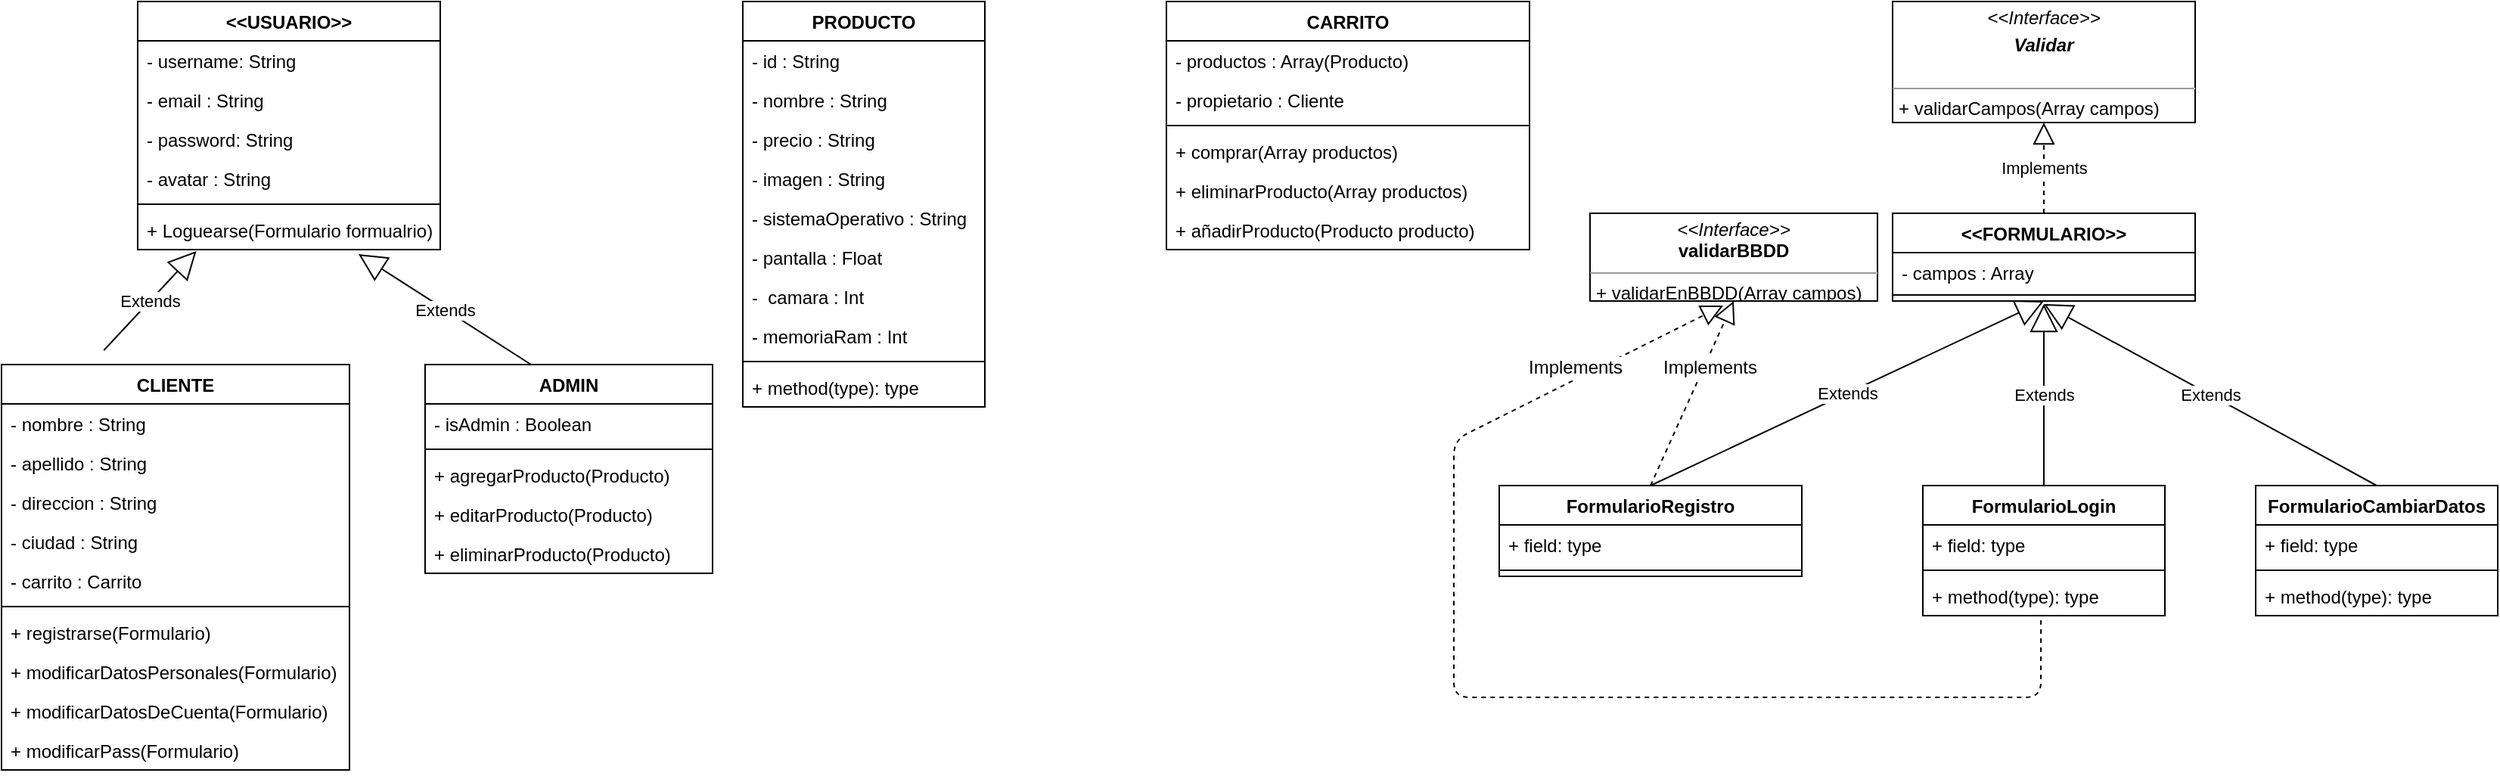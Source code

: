 <mxfile version="12.5.1" type="device"><diagram id="o7FhQKakExsv8hvBHXit" name="Page-1"><mxGraphModel dx="1662" dy="762" grid="1" gridSize="10" guides="1" tooltips="1" connect="1" arrows="1" fold="1" page="1" pageScale="1" pageWidth="850" pageHeight="1100" math="0" shadow="0"><root><mxCell id="0"/><mxCell id="1" parent="0"/><mxCell id="nOHokFWjGs4-2SO-oQG--10" value="&lt;&lt;USUARIO&gt;&gt;" style="swimlane;fontStyle=1;align=center;verticalAlign=top;childLayout=stackLayout;horizontal=1;startSize=26;horizontalStack=0;resizeParent=1;resizeParentMax=0;resizeLast=0;collapsible=1;marginBottom=0;" vertex="1" parent="1"><mxGeometry x="120" width="200" height="164" as="geometry"/></mxCell><mxCell id="nOHokFWjGs4-2SO-oQG--11" value="- username: String" style="text;strokeColor=none;fillColor=none;align=left;verticalAlign=top;spacingLeft=4;spacingRight=4;overflow=hidden;rotatable=0;points=[[0,0.5],[1,0.5]];portConstraint=eastwest;" vertex="1" parent="nOHokFWjGs4-2SO-oQG--10"><mxGeometry y="26" width="200" height="26" as="geometry"/></mxCell><mxCell id="nOHokFWjGs4-2SO-oQG--14" value="- email : String" style="text;strokeColor=none;fillColor=none;align=left;verticalAlign=top;spacingLeft=4;spacingRight=4;overflow=hidden;rotatable=0;points=[[0,0.5],[1,0.5]];portConstraint=eastwest;" vertex="1" parent="nOHokFWjGs4-2SO-oQG--10"><mxGeometry y="52" width="200" height="26" as="geometry"/></mxCell><mxCell id="nOHokFWjGs4-2SO-oQG--15" value="- password: String" style="text;strokeColor=none;fillColor=none;align=left;verticalAlign=top;spacingLeft=4;spacingRight=4;overflow=hidden;rotatable=0;points=[[0,0.5],[1,0.5]];portConstraint=eastwest;" vertex="1" parent="nOHokFWjGs4-2SO-oQG--10"><mxGeometry y="78" width="200" height="26" as="geometry"/></mxCell><mxCell id="nOHokFWjGs4-2SO-oQG--16" value="- avatar : String&#10;" style="text;strokeColor=none;fillColor=none;align=left;verticalAlign=top;spacingLeft=4;spacingRight=4;overflow=hidden;rotatable=0;points=[[0,0.5],[1,0.5]];portConstraint=eastwest;" vertex="1" parent="nOHokFWjGs4-2SO-oQG--10"><mxGeometry y="104" width="200" height="26" as="geometry"/></mxCell><mxCell id="nOHokFWjGs4-2SO-oQG--12" value="" style="line;strokeWidth=1;fillColor=none;align=left;verticalAlign=middle;spacingTop=-1;spacingLeft=3;spacingRight=3;rotatable=0;labelPosition=right;points=[];portConstraint=eastwest;" vertex="1" parent="nOHokFWjGs4-2SO-oQG--10"><mxGeometry y="130" width="200" height="8" as="geometry"/></mxCell><mxCell id="nOHokFWjGs4-2SO-oQG--13" value="+ Loguearse(Formulario formualrio)" style="text;strokeColor=none;fillColor=none;align=left;verticalAlign=top;spacingLeft=4;spacingRight=4;overflow=hidden;rotatable=0;points=[[0,0.5],[1,0.5]];portConstraint=eastwest;" vertex="1" parent="nOHokFWjGs4-2SO-oQG--10"><mxGeometry y="138" width="200" height="26" as="geometry"/></mxCell><mxCell id="nOHokFWjGs4-2SO-oQG--18" value="CLIENTE" style="swimlane;fontStyle=1;align=center;verticalAlign=top;childLayout=stackLayout;horizontal=1;startSize=26;horizontalStack=0;resizeParent=1;resizeParentMax=0;resizeLast=0;collapsible=1;marginBottom=0;" vertex="1" parent="1"><mxGeometry x="30" y="240" width="230" height="268" as="geometry"/></mxCell><mxCell id="nOHokFWjGs4-2SO-oQG--19" value="- nombre : String" style="text;strokeColor=none;fillColor=none;align=left;verticalAlign=top;spacingLeft=4;spacingRight=4;overflow=hidden;rotatable=0;points=[[0,0.5],[1,0.5]];portConstraint=eastwest;" vertex="1" parent="nOHokFWjGs4-2SO-oQG--18"><mxGeometry y="26" width="230" height="26" as="geometry"/></mxCell><mxCell id="nOHokFWjGs4-2SO-oQG--34" value="- apellido : String" style="text;strokeColor=none;fillColor=none;align=left;verticalAlign=top;spacingLeft=4;spacingRight=4;overflow=hidden;rotatable=0;points=[[0,0.5],[1,0.5]];portConstraint=eastwest;" vertex="1" parent="nOHokFWjGs4-2SO-oQG--18"><mxGeometry y="52" width="230" height="26" as="geometry"/></mxCell><mxCell id="nOHokFWjGs4-2SO-oQG--35" value="- direccion : String&#10;" style="text;strokeColor=none;fillColor=none;align=left;verticalAlign=top;spacingLeft=4;spacingRight=4;overflow=hidden;rotatable=0;points=[[0,0.5],[1,0.5]];portConstraint=eastwest;" vertex="1" parent="nOHokFWjGs4-2SO-oQG--18"><mxGeometry y="78" width="230" height="26" as="geometry"/></mxCell><mxCell id="nOHokFWjGs4-2SO-oQG--36" value="- ciudad : String" style="text;strokeColor=none;fillColor=none;align=left;verticalAlign=top;spacingLeft=4;spacingRight=4;overflow=hidden;rotatable=0;points=[[0,0.5],[1,0.5]];portConstraint=eastwest;" vertex="1" parent="nOHokFWjGs4-2SO-oQG--18"><mxGeometry y="104" width="230" height="26" as="geometry"/></mxCell><mxCell id="nOHokFWjGs4-2SO-oQG--77" value="- carrito : Carrito" style="text;strokeColor=none;fillColor=none;align=left;verticalAlign=top;spacingLeft=4;spacingRight=4;overflow=hidden;rotatable=0;points=[[0,0.5],[1,0.5]];portConstraint=eastwest;" vertex="1" parent="nOHokFWjGs4-2SO-oQG--18"><mxGeometry y="130" width="230" height="26" as="geometry"/></mxCell><mxCell id="nOHokFWjGs4-2SO-oQG--20" value="" style="line;strokeWidth=1;fillColor=none;align=left;verticalAlign=middle;spacingTop=-1;spacingLeft=3;spacingRight=3;rotatable=0;labelPosition=right;points=[];portConstraint=eastwest;" vertex="1" parent="nOHokFWjGs4-2SO-oQG--18"><mxGeometry y="156" width="230" height="8" as="geometry"/></mxCell><mxCell id="nOHokFWjGs4-2SO-oQG--21" value="+ registrarse(Formulario)" style="text;strokeColor=none;fillColor=none;align=left;verticalAlign=top;spacingLeft=4;spacingRight=4;overflow=hidden;rotatable=0;points=[[0,0.5],[1,0.5]];portConstraint=eastwest;" vertex="1" parent="nOHokFWjGs4-2SO-oQG--18"><mxGeometry y="164" width="230" height="26" as="geometry"/></mxCell><mxCell id="nOHokFWjGs4-2SO-oQG--37" value="+ modificarDatosPersonales(Formulario)" style="text;strokeColor=none;fillColor=none;align=left;verticalAlign=top;spacingLeft=4;spacingRight=4;overflow=hidden;rotatable=0;points=[[0,0.5],[1,0.5]];portConstraint=eastwest;" vertex="1" parent="nOHokFWjGs4-2SO-oQG--18"><mxGeometry y="190" width="230" height="26" as="geometry"/></mxCell><mxCell id="nOHokFWjGs4-2SO-oQG--38" value="+ modificarDatosDeCuenta(Formulario)" style="text;strokeColor=none;fillColor=none;align=left;verticalAlign=top;spacingLeft=4;spacingRight=4;overflow=hidden;rotatable=0;points=[[0,0.5],[1,0.5]];portConstraint=eastwest;" vertex="1" parent="nOHokFWjGs4-2SO-oQG--18"><mxGeometry y="216" width="230" height="26" as="geometry"/></mxCell><mxCell id="nOHokFWjGs4-2SO-oQG--39" value="+ modificarPass(Formulario)" style="text;strokeColor=none;fillColor=none;align=left;verticalAlign=top;spacingLeft=4;spacingRight=4;overflow=hidden;rotatable=0;points=[[0,0.5],[1,0.5]];portConstraint=eastwest;" vertex="1" parent="nOHokFWjGs4-2SO-oQG--18"><mxGeometry y="242" width="230" height="26" as="geometry"/></mxCell><mxCell id="nOHokFWjGs4-2SO-oQG--29" value="Extends" style="endArrow=block;endSize=16;endFill=0;html=1;exitX=0.294;exitY=-0.035;exitDx=0;exitDy=0;exitPerimeter=0;entryX=0.194;entryY=1.038;entryDx=0;entryDy=0;entryPerimeter=0;" edge="1" parent="1" source="nOHokFWjGs4-2SO-oQG--18" target="nOHokFWjGs4-2SO-oQG--13"><mxGeometry width="160" relative="1" as="geometry"><mxPoint x="40" y="210" as="sourcePoint"/><mxPoint x="40" y="430" as="targetPoint"/></mxGeometry></mxCell><mxCell id="nOHokFWjGs4-2SO-oQG--31" value="Extends" style="endArrow=block;endSize=16;endFill=0;html=1;exitX=0.5;exitY=0;exitDx=0;exitDy=0;entryX=0.73;entryY=1.115;entryDx=0;entryDy=0;entryPerimeter=0;" edge="1" parent="1" target="nOHokFWjGs4-2SO-oQG--13"><mxGeometry width="160" relative="1" as="geometry"><mxPoint x="380" y="240" as="sourcePoint"/><mxPoint x="280" y="170" as="targetPoint"/><Array as="points"/></mxGeometry></mxCell><mxCell id="nOHokFWjGs4-2SO-oQG--54" value="ADMIN" style="swimlane;fontStyle=1;align=center;verticalAlign=top;childLayout=stackLayout;horizontal=1;startSize=26;horizontalStack=0;resizeParent=1;resizeParentMax=0;resizeLast=0;collapsible=1;marginBottom=0;" vertex="1" parent="1"><mxGeometry x="310" y="240" width="190" height="138" as="geometry"/></mxCell><mxCell id="nOHokFWjGs4-2SO-oQG--55" value="- isAdmin : Boolean" style="text;strokeColor=none;fillColor=none;align=left;verticalAlign=top;spacingLeft=4;spacingRight=4;overflow=hidden;rotatable=0;points=[[0,0.5],[1,0.5]];portConstraint=eastwest;" vertex="1" parent="nOHokFWjGs4-2SO-oQG--54"><mxGeometry y="26" width="190" height="26" as="geometry"/></mxCell><mxCell id="nOHokFWjGs4-2SO-oQG--56" value="" style="line;strokeWidth=1;fillColor=none;align=left;verticalAlign=middle;spacingTop=-1;spacingLeft=3;spacingRight=3;rotatable=0;labelPosition=right;points=[];portConstraint=eastwest;" vertex="1" parent="nOHokFWjGs4-2SO-oQG--54"><mxGeometry y="52" width="190" height="8" as="geometry"/></mxCell><mxCell id="nOHokFWjGs4-2SO-oQG--57" value="+ agregarProducto(Producto)" style="text;strokeColor=none;fillColor=none;align=left;verticalAlign=top;spacingLeft=4;spacingRight=4;overflow=hidden;rotatable=0;points=[[0,0.5],[1,0.5]];portConstraint=eastwest;" vertex="1" parent="nOHokFWjGs4-2SO-oQG--54"><mxGeometry y="60" width="190" height="26" as="geometry"/></mxCell><mxCell id="nOHokFWjGs4-2SO-oQG--58" value="+ editarProducto(Producto)" style="text;strokeColor=none;fillColor=none;align=left;verticalAlign=top;spacingLeft=4;spacingRight=4;overflow=hidden;rotatable=0;points=[[0,0.5],[1,0.5]];portConstraint=eastwest;" vertex="1" parent="nOHokFWjGs4-2SO-oQG--54"><mxGeometry y="86" width="190" height="26" as="geometry"/></mxCell><mxCell id="nOHokFWjGs4-2SO-oQG--59" value="+ eliminarProducto(Producto)" style="text;strokeColor=none;fillColor=none;align=left;verticalAlign=top;spacingLeft=4;spacingRight=4;overflow=hidden;rotatable=0;points=[[0,0.5],[1,0.5]];portConstraint=eastwest;" vertex="1" parent="nOHokFWjGs4-2SO-oQG--54"><mxGeometry y="112" width="190" height="26" as="geometry"/></mxCell><mxCell id="nOHokFWjGs4-2SO-oQG--65" value="PRODUCTO" style="swimlane;fontStyle=1;align=center;verticalAlign=top;childLayout=stackLayout;horizontal=1;startSize=26;horizontalStack=0;resizeParent=1;resizeParentMax=0;resizeLast=0;collapsible=1;marginBottom=0;" vertex="1" parent="1"><mxGeometry x="520" width="160" height="268" as="geometry"/></mxCell><mxCell id="nOHokFWjGs4-2SO-oQG--72" value="- id : String" style="text;strokeColor=none;fillColor=none;align=left;verticalAlign=top;spacingLeft=4;spacingRight=4;overflow=hidden;rotatable=0;points=[[0,0.5],[1,0.5]];portConstraint=eastwest;" vertex="1" parent="nOHokFWjGs4-2SO-oQG--65"><mxGeometry y="26" width="160" height="26" as="geometry"/></mxCell><mxCell id="nOHokFWjGs4-2SO-oQG--66" value="- nombre : String" style="text;strokeColor=none;fillColor=none;align=left;verticalAlign=top;spacingLeft=4;spacingRight=4;overflow=hidden;rotatable=0;points=[[0,0.5],[1,0.5]];portConstraint=eastwest;" vertex="1" parent="nOHokFWjGs4-2SO-oQG--65"><mxGeometry y="52" width="160" height="26" as="geometry"/></mxCell><mxCell id="nOHokFWjGs4-2SO-oQG--69" value="- precio : String" style="text;strokeColor=none;fillColor=none;align=left;verticalAlign=top;spacingLeft=4;spacingRight=4;overflow=hidden;rotatable=0;points=[[0,0.5],[1,0.5]];portConstraint=eastwest;" vertex="1" parent="nOHokFWjGs4-2SO-oQG--65"><mxGeometry y="78" width="160" height="26" as="geometry"/></mxCell><mxCell id="nOHokFWjGs4-2SO-oQG--71" value="- imagen : String" style="text;strokeColor=none;fillColor=none;align=left;verticalAlign=top;spacingLeft=4;spacingRight=4;overflow=hidden;rotatable=0;points=[[0,0.5],[1,0.5]];portConstraint=eastwest;" vertex="1" parent="nOHokFWjGs4-2SO-oQG--65"><mxGeometry y="104" width="160" height="26" as="geometry"/></mxCell><mxCell id="nOHokFWjGs4-2SO-oQG--73" value="- sistemaOperativo : String" style="text;strokeColor=none;fillColor=none;align=left;verticalAlign=top;spacingLeft=4;spacingRight=4;overflow=hidden;rotatable=0;points=[[0,0.5],[1,0.5]];portConstraint=eastwest;" vertex="1" parent="nOHokFWjGs4-2SO-oQG--65"><mxGeometry y="130" width="160" height="26" as="geometry"/></mxCell><mxCell id="nOHokFWjGs4-2SO-oQG--74" value="- pantalla : Float" style="text;strokeColor=none;fillColor=none;align=left;verticalAlign=top;spacingLeft=4;spacingRight=4;overflow=hidden;rotatable=0;points=[[0,0.5],[1,0.5]];portConstraint=eastwest;" vertex="1" parent="nOHokFWjGs4-2SO-oQG--65"><mxGeometry y="156" width="160" height="26" as="geometry"/></mxCell><mxCell id="nOHokFWjGs4-2SO-oQG--75" value="-  camara : Int" style="text;strokeColor=none;fillColor=none;align=left;verticalAlign=top;spacingLeft=4;spacingRight=4;overflow=hidden;rotatable=0;points=[[0,0.5],[1,0.5]];portConstraint=eastwest;" vertex="1" parent="nOHokFWjGs4-2SO-oQG--65"><mxGeometry y="182" width="160" height="26" as="geometry"/></mxCell><mxCell id="nOHokFWjGs4-2SO-oQG--76" value="- memoriaRam : Int" style="text;strokeColor=none;fillColor=none;align=left;verticalAlign=top;spacingLeft=4;spacingRight=4;overflow=hidden;rotatable=0;points=[[0,0.5],[1,0.5]];portConstraint=eastwest;" vertex="1" parent="nOHokFWjGs4-2SO-oQG--65"><mxGeometry y="208" width="160" height="26" as="geometry"/></mxCell><mxCell id="nOHokFWjGs4-2SO-oQG--67" value="" style="line;strokeWidth=1;fillColor=none;align=left;verticalAlign=middle;spacingTop=-1;spacingLeft=3;spacingRight=3;rotatable=0;labelPosition=right;points=[];portConstraint=eastwest;" vertex="1" parent="nOHokFWjGs4-2SO-oQG--65"><mxGeometry y="234" width="160" height="8" as="geometry"/></mxCell><mxCell id="nOHokFWjGs4-2SO-oQG--68" value="+ method(type): type" style="text;strokeColor=none;fillColor=none;align=left;verticalAlign=top;spacingLeft=4;spacingRight=4;overflow=hidden;rotatable=0;points=[[0,0.5],[1,0.5]];portConstraint=eastwest;" vertex="1" parent="nOHokFWjGs4-2SO-oQG--65"><mxGeometry y="242" width="160" height="26" as="geometry"/></mxCell><mxCell id="nOHokFWjGs4-2SO-oQG--78" value="CARRITO" style="swimlane;fontStyle=1;align=center;verticalAlign=top;childLayout=stackLayout;horizontal=1;startSize=26;horizontalStack=0;resizeParent=1;resizeParentMax=0;resizeLast=0;collapsible=1;marginBottom=0;" vertex="1" parent="1"><mxGeometry x="800" width="240" height="164" as="geometry"/></mxCell><mxCell id="nOHokFWjGs4-2SO-oQG--79" value="- productos : Array(Producto)" style="text;strokeColor=none;fillColor=none;align=left;verticalAlign=top;spacingLeft=4;spacingRight=4;overflow=hidden;rotatable=0;points=[[0,0.5],[1,0.5]];portConstraint=eastwest;" vertex="1" parent="nOHokFWjGs4-2SO-oQG--78"><mxGeometry y="26" width="240" height="26" as="geometry"/></mxCell><mxCell id="nOHokFWjGs4-2SO-oQG--82" value="- propietario : Cliente" style="text;strokeColor=none;fillColor=none;align=left;verticalAlign=top;spacingLeft=4;spacingRight=4;overflow=hidden;rotatable=0;points=[[0,0.5],[1,0.5]];portConstraint=eastwest;" vertex="1" parent="nOHokFWjGs4-2SO-oQG--78"><mxGeometry y="52" width="240" height="26" as="geometry"/></mxCell><mxCell id="nOHokFWjGs4-2SO-oQG--80" value="" style="line;strokeWidth=1;fillColor=none;align=left;verticalAlign=middle;spacingTop=-1;spacingLeft=3;spacingRight=3;rotatable=0;labelPosition=right;points=[];portConstraint=eastwest;" vertex="1" parent="nOHokFWjGs4-2SO-oQG--78"><mxGeometry y="78" width="240" height="8" as="geometry"/></mxCell><mxCell id="nOHokFWjGs4-2SO-oQG--81" value="+ comprar(Array productos)" style="text;strokeColor=none;fillColor=none;align=left;verticalAlign=top;spacingLeft=4;spacingRight=4;overflow=hidden;rotatable=0;points=[[0,0.5],[1,0.5]];portConstraint=eastwest;" vertex="1" parent="nOHokFWjGs4-2SO-oQG--78"><mxGeometry y="86" width="240" height="26" as="geometry"/></mxCell><mxCell id="nOHokFWjGs4-2SO-oQG--83" value="+ eliminarProducto(Array productos)" style="text;strokeColor=none;fillColor=none;align=left;verticalAlign=top;spacingLeft=4;spacingRight=4;overflow=hidden;rotatable=0;points=[[0,0.5],[1,0.5]];portConstraint=eastwest;" vertex="1" parent="nOHokFWjGs4-2SO-oQG--78"><mxGeometry y="112" width="240" height="26" as="geometry"/></mxCell><mxCell id="nOHokFWjGs4-2SO-oQG--84" value="+ añadirProducto(Producto producto)" style="text;strokeColor=none;fillColor=none;align=left;verticalAlign=top;spacingLeft=4;spacingRight=4;overflow=hidden;rotatable=0;points=[[0,0.5],[1,0.5]];portConstraint=eastwest;" vertex="1" parent="nOHokFWjGs4-2SO-oQG--78"><mxGeometry y="138" width="240" height="26" as="geometry"/></mxCell><mxCell id="nOHokFWjGs4-2SO-oQG--86" value="&lt;&lt;FORMULARIO&gt;&gt;" style="swimlane;fontStyle=1;align=center;verticalAlign=top;childLayout=stackLayout;horizontal=1;startSize=26;horizontalStack=0;resizeParent=1;resizeParentMax=0;resizeLast=0;collapsible=1;marginBottom=0;" vertex="1" parent="1"><mxGeometry x="1280" y="140" width="200" height="58" as="geometry"/></mxCell><mxCell id="nOHokFWjGs4-2SO-oQG--87" value="- campos : Array" style="text;strokeColor=none;fillColor=none;align=left;verticalAlign=top;spacingLeft=4;spacingRight=4;overflow=hidden;rotatable=0;points=[[0,0.5],[1,0.5]];portConstraint=eastwest;" vertex="1" parent="nOHokFWjGs4-2SO-oQG--86"><mxGeometry y="26" width="200" height="24" as="geometry"/></mxCell><mxCell id="nOHokFWjGs4-2SO-oQG--88" value="" style="line;strokeWidth=1;fillColor=none;align=left;verticalAlign=middle;spacingTop=-1;spacingLeft=3;spacingRight=3;rotatable=0;labelPosition=right;points=[];portConstraint=eastwest;" vertex="1" parent="nOHokFWjGs4-2SO-oQG--86"><mxGeometry y="50" width="200" height="8" as="geometry"/></mxCell><mxCell id="nOHokFWjGs4-2SO-oQG--90" value="&lt;p style=&quot;margin: 0px ; margin-top: 4px ; text-align: center&quot;&gt;&lt;i&gt;&amp;lt;&amp;lt;Interface&amp;gt;&amp;gt;&lt;/i&gt;&lt;/p&gt;&lt;p style=&quot;margin: 0px ; margin-top: 4px ; text-align: center&quot;&gt;&lt;i&gt;&lt;b&gt;Validar&lt;/b&gt;&lt;/i&gt;&lt;br&gt;&lt;/p&gt;&lt;p style=&quot;margin: 0px ; margin-left: 4px&quot;&gt;&lt;br&gt;&lt;/p&gt;&lt;hr size=&quot;1&quot;&gt;&lt;p style=&quot;margin: 0px ; margin-left: 4px&quot;&gt;+ validarCampos(Array campos)&lt;/p&gt;" style="verticalAlign=top;align=left;overflow=fill;fontSize=12;fontFamily=Helvetica;html=1;" vertex="1" parent="1"><mxGeometry x="1280" width="200" height="80" as="geometry"/></mxCell><mxCell id="nOHokFWjGs4-2SO-oQG--91" value="Implements" style="endArrow=block;dashed=1;endFill=0;endSize=12;html=1;exitX=0.5;exitY=0;exitDx=0;exitDy=0;entryX=0.5;entryY=1;entryDx=0;entryDy=0;" edge="1" parent="1" source="nOHokFWjGs4-2SO-oQG--86" target="nOHokFWjGs4-2SO-oQG--90"><mxGeometry width="160" relative="1" as="geometry"><mxPoint x="1220" y="200" as="sourcePoint"/><mxPoint x="1220" y="80" as="targetPoint"/></mxGeometry></mxCell><mxCell id="nOHokFWjGs4-2SO-oQG--94" value="FormularioRegistro" style="swimlane;fontStyle=1;align=center;verticalAlign=top;childLayout=stackLayout;horizontal=1;startSize=26;horizontalStack=0;resizeParent=1;resizeParentMax=0;resizeLast=0;collapsible=1;marginBottom=0;" vertex="1" parent="1"><mxGeometry x="1020" y="320" width="200" height="60" as="geometry"/></mxCell><mxCell id="nOHokFWjGs4-2SO-oQG--95" value="+ field: type" style="text;strokeColor=none;fillColor=none;align=left;verticalAlign=top;spacingLeft=4;spacingRight=4;overflow=hidden;rotatable=0;points=[[0,0.5],[1,0.5]];portConstraint=eastwest;" vertex="1" parent="nOHokFWjGs4-2SO-oQG--94"><mxGeometry y="26" width="200" height="26" as="geometry"/></mxCell><mxCell id="nOHokFWjGs4-2SO-oQG--96" value="" style="line;strokeWidth=1;fillColor=none;align=left;verticalAlign=middle;spacingTop=-1;spacingLeft=3;spacingRight=3;rotatable=0;labelPosition=right;points=[];portConstraint=eastwest;" vertex="1" parent="nOHokFWjGs4-2SO-oQG--94"><mxGeometry y="52" width="200" height="8" as="geometry"/></mxCell><mxCell id="nOHokFWjGs4-2SO-oQG--98" value="FormularioLogin" style="swimlane;fontStyle=1;align=center;verticalAlign=top;childLayout=stackLayout;horizontal=1;startSize=26;horizontalStack=0;resizeParent=1;resizeParentMax=0;resizeLast=0;collapsible=1;marginBottom=0;" vertex="1" parent="1"><mxGeometry x="1300" y="320" width="160" height="86" as="geometry"/></mxCell><mxCell id="nOHokFWjGs4-2SO-oQG--99" value="+ field: type" style="text;strokeColor=none;fillColor=none;align=left;verticalAlign=top;spacingLeft=4;spacingRight=4;overflow=hidden;rotatable=0;points=[[0,0.5],[1,0.5]];portConstraint=eastwest;" vertex="1" parent="nOHokFWjGs4-2SO-oQG--98"><mxGeometry y="26" width="160" height="26" as="geometry"/></mxCell><mxCell id="nOHokFWjGs4-2SO-oQG--100" value="" style="line;strokeWidth=1;fillColor=none;align=left;verticalAlign=middle;spacingTop=-1;spacingLeft=3;spacingRight=3;rotatable=0;labelPosition=right;points=[];portConstraint=eastwest;" vertex="1" parent="nOHokFWjGs4-2SO-oQG--98"><mxGeometry y="52" width="160" height="8" as="geometry"/></mxCell><mxCell id="nOHokFWjGs4-2SO-oQG--101" value="+ method(type): type" style="text;strokeColor=none;fillColor=none;align=left;verticalAlign=top;spacingLeft=4;spacingRight=4;overflow=hidden;rotatable=0;points=[[0,0.5],[1,0.5]];portConstraint=eastwest;" vertex="1" parent="nOHokFWjGs4-2SO-oQG--98"><mxGeometry y="60" width="160" height="26" as="geometry"/></mxCell><mxCell id="nOHokFWjGs4-2SO-oQG--102" value="FormularioCambiarDatos" style="swimlane;fontStyle=1;align=center;verticalAlign=top;childLayout=stackLayout;horizontal=1;startSize=26;horizontalStack=0;resizeParent=1;resizeParentMax=0;resizeLast=0;collapsible=1;marginBottom=0;" vertex="1" parent="1"><mxGeometry x="1520" y="320" width="160" height="86" as="geometry"/></mxCell><mxCell id="nOHokFWjGs4-2SO-oQG--103" value="+ field: type" style="text;strokeColor=none;fillColor=none;align=left;verticalAlign=top;spacingLeft=4;spacingRight=4;overflow=hidden;rotatable=0;points=[[0,0.5],[1,0.5]];portConstraint=eastwest;" vertex="1" parent="nOHokFWjGs4-2SO-oQG--102"><mxGeometry y="26" width="160" height="26" as="geometry"/></mxCell><mxCell id="nOHokFWjGs4-2SO-oQG--104" value="" style="line;strokeWidth=1;fillColor=none;align=left;verticalAlign=middle;spacingTop=-1;spacingLeft=3;spacingRight=3;rotatable=0;labelPosition=right;points=[];portConstraint=eastwest;" vertex="1" parent="nOHokFWjGs4-2SO-oQG--102"><mxGeometry y="52" width="160" height="8" as="geometry"/></mxCell><mxCell id="nOHokFWjGs4-2SO-oQG--105" value="+ method(type): type" style="text;strokeColor=none;fillColor=none;align=left;verticalAlign=top;spacingLeft=4;spacingRight=4;overflow=hidden;rotatable=0;points=[[0,0.5],[1,0.5]];portConstraint=eastwest;" vertex="1" parent="nOHokFWjGs4-2SO-oQG--102"><mxGeometry y="60" width="160" height="26" as="geometry"/></mxCell><mxCell id="nOHokFWjGs4-2SO-oQG--115" value="&lt;p style=&quot;margin: 0px ; margin-top: 4px ; text-align: center&quot;&gt;&lt;i&gt;&amp;lt;&amp;lt;Interface&amp;gt;&amp;gt;&lt;/i&gt;&lt;br&gt;&lt;b&gt;validarBBDD&lt;/b&gt;&lt;/p&gt;&lt;hr size=&quot;1&quot;&gt;&lt;p style=&quot;margin: 0px ; margin-left: 4px&quot;&gt;+ validarEnBBDD(Array campos)&lt;/p&gt;" style="verticalAlign=top;align=left;overflow=fill;fontSize=12;fontFamily=Helvetica;html=1;" vertex="1" parent="1"><mxGeometry x="1080" y="140" width="190" height="58" as="geometry"/></mxCell><mxCell id="nOHokFWjGs4-2SO-oQG--116" value="Extends" style="endArrow=block;endSize=16;endFill=0;html=1;exitX=0.5;exitY=0;exitDx=0;exitDy=0;entryX=0.5;entryY=1;entryDx=0;entryDy=0;" edge="1" parent="1" source="nOHokFWjGs4-2SO-oQG--94" target="nOHokFWjGs4-2SO-oQG--86"><mxGeometry width="160" relative="1" as="geometry"><mxPoint x="1020" y="310.5" as="sourcePoint"/><mxPoint x="1360" y="200" as="targetPoint"/></mxGeometry></mxCell><mxCell id="nOHokFWjGs4-2SO-oQG--117" value="Extends" style="endArrow=block;endSize=16;endFill=0;html=1;exitX=0.5;exitY=0;exitDx=0;exitDy=0;" edge="1" parent="1" source="nOHokFWjGs4-2SO-oQG--98"><mxGeometry width="160" relative="1" as="geometry"><mxPoint x="1390" y="268" as="sourcePoint"/><mxPoint x="1380" y="200" as="targetPoint"/></mxGeometry></mxCell><mxCell id="nOHokFWjGs4-2SO-oQG--118" value="Extends" style="endArrow=block;endSize=16;endFill=0;html=1;exitX=0.5;exitY=0;exitDx=0;exitDy=0;" edge="1" parent="1" source="nOHokFWjGs4-2SO-oQG--102"><mxGeometry width="160" relative="1" as="geometry"><mxPoint x="1490" y="268" as="sourcePoint"/><mxPoint x="1380" y="200" as="targetPoint"/></mxGeometry></mxCell><mxCell id="nOHokFWjGs4-2SO-oQG--119" value="" style="endArrow=block;dashed=1;endFill=0;endSize=12;html=1;exitX=0.5;exitY=0;exitDx=0;exitDy=0;entryX=0.5;entryY=1;entryDx=0;entryDy=0;" edge="1" parent="1" source="nOHokFWjGs4-2SO-oQG--94" target="nOHokFWjGs4-2SO-oQG--115"><mxGeometry width="160" relative="1" as="geometry"><mxPoint x="1060" y="250" as="sourcePoint"/><mxPoint x="1220" y="250" as="targetPoint"/></mxGeometry></mxCell><mxCell id="nOHokFWjGs4-2SO-oQG--123" value="Implements" style="text;html=1;align=center;verticalAlign=middle;resizable=0;points=[];labelBackgroundColor=#ffffff;" vertex="1" connectable="0" parent="nOHokFWjGs4-2SO-oQG--119"><mxGeometry x="0.337" y="-1" relative="1" as="geometry"><mxPoint x="1" y="2.73" as="offset"/></mxGeometry></mxCell><mxCell id="nOHokFWjGs4-2SO-oQG--121" value="" style="endArrow=block;dashed=1;endFill=0;endSize=12;html=1;exitX=0.488;exitY=1.115;exitDx=0;exitDy=0;exitPerimeter=0;entryX=0.463;entryY=1.052;entryDx=0;entryDy=0;entryPerimeter=0;" edge="1" parent="1" source="nOHokFWjGs4-2SO-oQG--101" target="nOHokFWjGs4-2SO-oQG--115"><mxGeometry width="160" relative="1" as="geometry"><mxPoint x="1300" y="440" as="sourcePoint"/><mxPoint x="930" y="250" as="targetPoint"/><Array as="points"><mxPoint x="1378" y="460"/><mxPoint x="990" y="460"/><mxPoint x="990" y="290"/></Array></mxGeometry></mxCell><mxCell id="nOHokFWjGs4-2SO-oQG--122" value="Implements" style="text;html=1;align=center;verticalAlign=middle;resizable=0;points=[];labelBackgroundColor=#ffffff;" vertex="1" connectable="0" parent="nOHokFWjGs4-2SO-oQG--121"><mxGeometry x="0.789" y="-1" relative="1" as="geometry"><mxPoint x="-22.4" y="2.08" as="offset"/></mxGeometry></mxCell></root></mxGraphModel></diagram></mxfile>